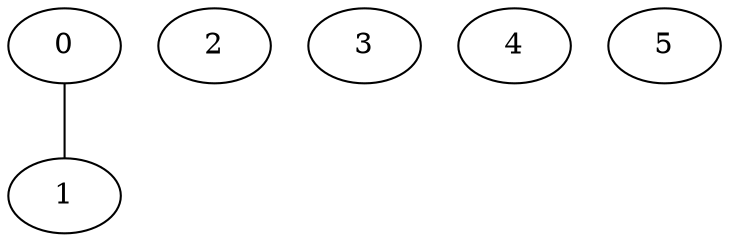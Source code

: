 graph G {
0[id="204941490"];
1[id="204941492"];
2[id="212692138"];
3[id="261974858"];
4[id="261974859"];
5[id="261974860"];
0--1 [weight=8675309.000000];
}
